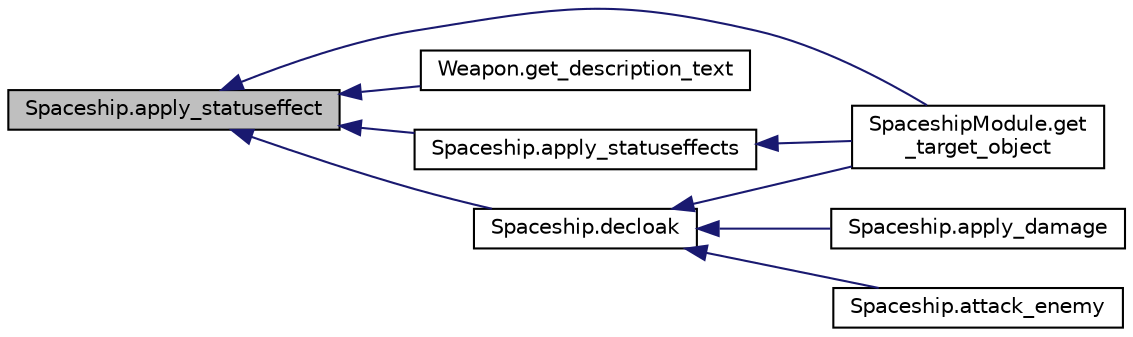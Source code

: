 digraph "Spaceship.apply_statuseffect"
{
  edge [fontname="Helvetica",fontsize="10",labelfontname="Helvetica",labelfontsize="10"];
  node [fontname="Helvetica",fontsize="10",shape=record];
  rankdir="LR";
  Node27 [label="Spaceship.apply_statuseffect",height=0.2,width=0.4,color="black", fillcolor="grey75", style="filled", fontcolor="black"];
  Node27 -> Node28 [dir="back",color="midnightblue",fontsize="10",style="solid",fontname="Helvetica"];
  Node28 [label="SpaceshipModule.get\l_target_object",height=0.2,width=0.4,color="black", fillcolor="white", style="filled",URL="$class_spaceship_module.html#a49cfd4d32ed594c4aa7f123d2828f857",tooltip="Gets the target object. (Only Player!!!) "];
  Node27 -> Node29 [dir="back",color="midnightblue",fontsize="10",style="solid",fontname="Helvetica"];
  Node29 [label="Weapon.get_description_text",height=0.2,width=0.4,color="black", fillcolor="white", style="filled",URL="$class_weapon.html#a8fcfb4f08ea22a8fc60790770a58b985",tooltip="Erstellt einen Text, der im Inventar angezeigt wird, wenn der Mauszeiger auf dem Item ist ..."];
  Node27 -> Node30 [dir="back",color="midnightblue",fontsize="10",style="solid",fontname="Helvetica"];
  Node30 [label="Spaceship.apply_statuseffects",height=0.2,width=0.4,color="black", fillcolor="white", style="filled",URL="$class_spaceship.html#a4170fcea7d1c1cb131e634a28ad3b271",tooltip="Fügt mehrere StatusEffects hinzu "];
  Node30 -> Node28 [dir="back",color="midnightblue",fontsize="10",style="solid",fontname="Helvetica"];
  Node27 -> Node31 [dir="back",color="midnightblue",fontsize="10",style="solid",fontname="Helvetica"];
  Node31 [label="Spaceship.decloak",height=0.2,width=0.4,color="black", fillcolor="white", style="filled",URL="$class_spaceship.html#a46d165fefc78bd0cd729429b59a6bbb6",tooltip="Enttarnt das Raumschiff "];
  Node31 -> Node28 [dir="back",color="midnightblue",fontsize="10",style="solid",fontname="Helvetica"];
  Node31 -> Node32 [dir="back",color="midnightblue",fontsize="10",style="solid",fontname="Helvetica"];
  Node32 [label="Spaceship.apply_damage",height=0.2,width=0.4,color="black", fillcolor="white", style="filled",URL="$class_spaceship.html#aec76ac225db6e42b52afb3aac04f7cad",tooltip="Richtet Schaden am Raumschiff an "];
  Node31 -> Node33 [dir="back",color="midnightblue",fontsize="10",style="solid",fontname="Helvetica"];
  Node33 [label="Spaceship.attack_enemy",height=0.2,width=0.4,color="black", fillcolor="white", style="filled",URL="$class_spaceship.html#a4bce8027749e4c12088266071ba6a5cc",tooltip="Greift den Gegner an "];
}

